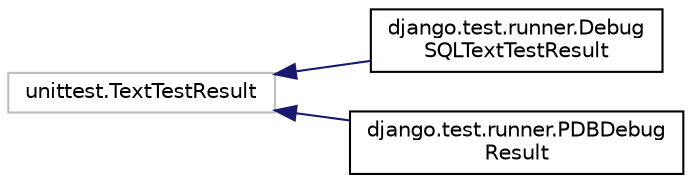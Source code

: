 digraph "Graphical Class Hierarchy"
{
 // LATEX_PDF_SIZE
  edge [fontname="Helvetica",fontsize="10",labelfontname="Helvetica",labelfontsize="10"];
  node [fontname="Helvetica",fontsize="10",shape=record];
  rankdir="LR";
  Node3457 [label="unittest.TextTestResult",height=0.2,width=0.4,color="grey75", fillcolor="white", style="filled",tooltip=" "];
  Node3457 -> Node0 [dir="back",color="midnightblue",fontsize="10",style="solid",fontname="Helvetica"];
  Node0 [label="django.test.runner.Debug\lSQLTextTestResult",height=0.2,width=0.4,color="black", fillcolor="white", style="filled",URL="$classdjango_1_1test_1_1runner_1_1_debug_s_q_l_text_test_result.html",tooltip=" "];
  Node3457 -> Node3459 [dir="back",color="midnightblue",fontsize="10",style="solid",fontname="Helvetica"];
  Node3459 [label="django.test.runner.PDBDebug\lResult",height=0.2,width=0.4,color="black", fillcolor="white", style="filled",URL="$classdjango_1_1test_1_1runner_1_1_p_d_b_debug_result.html",tooltip=" "];
}
